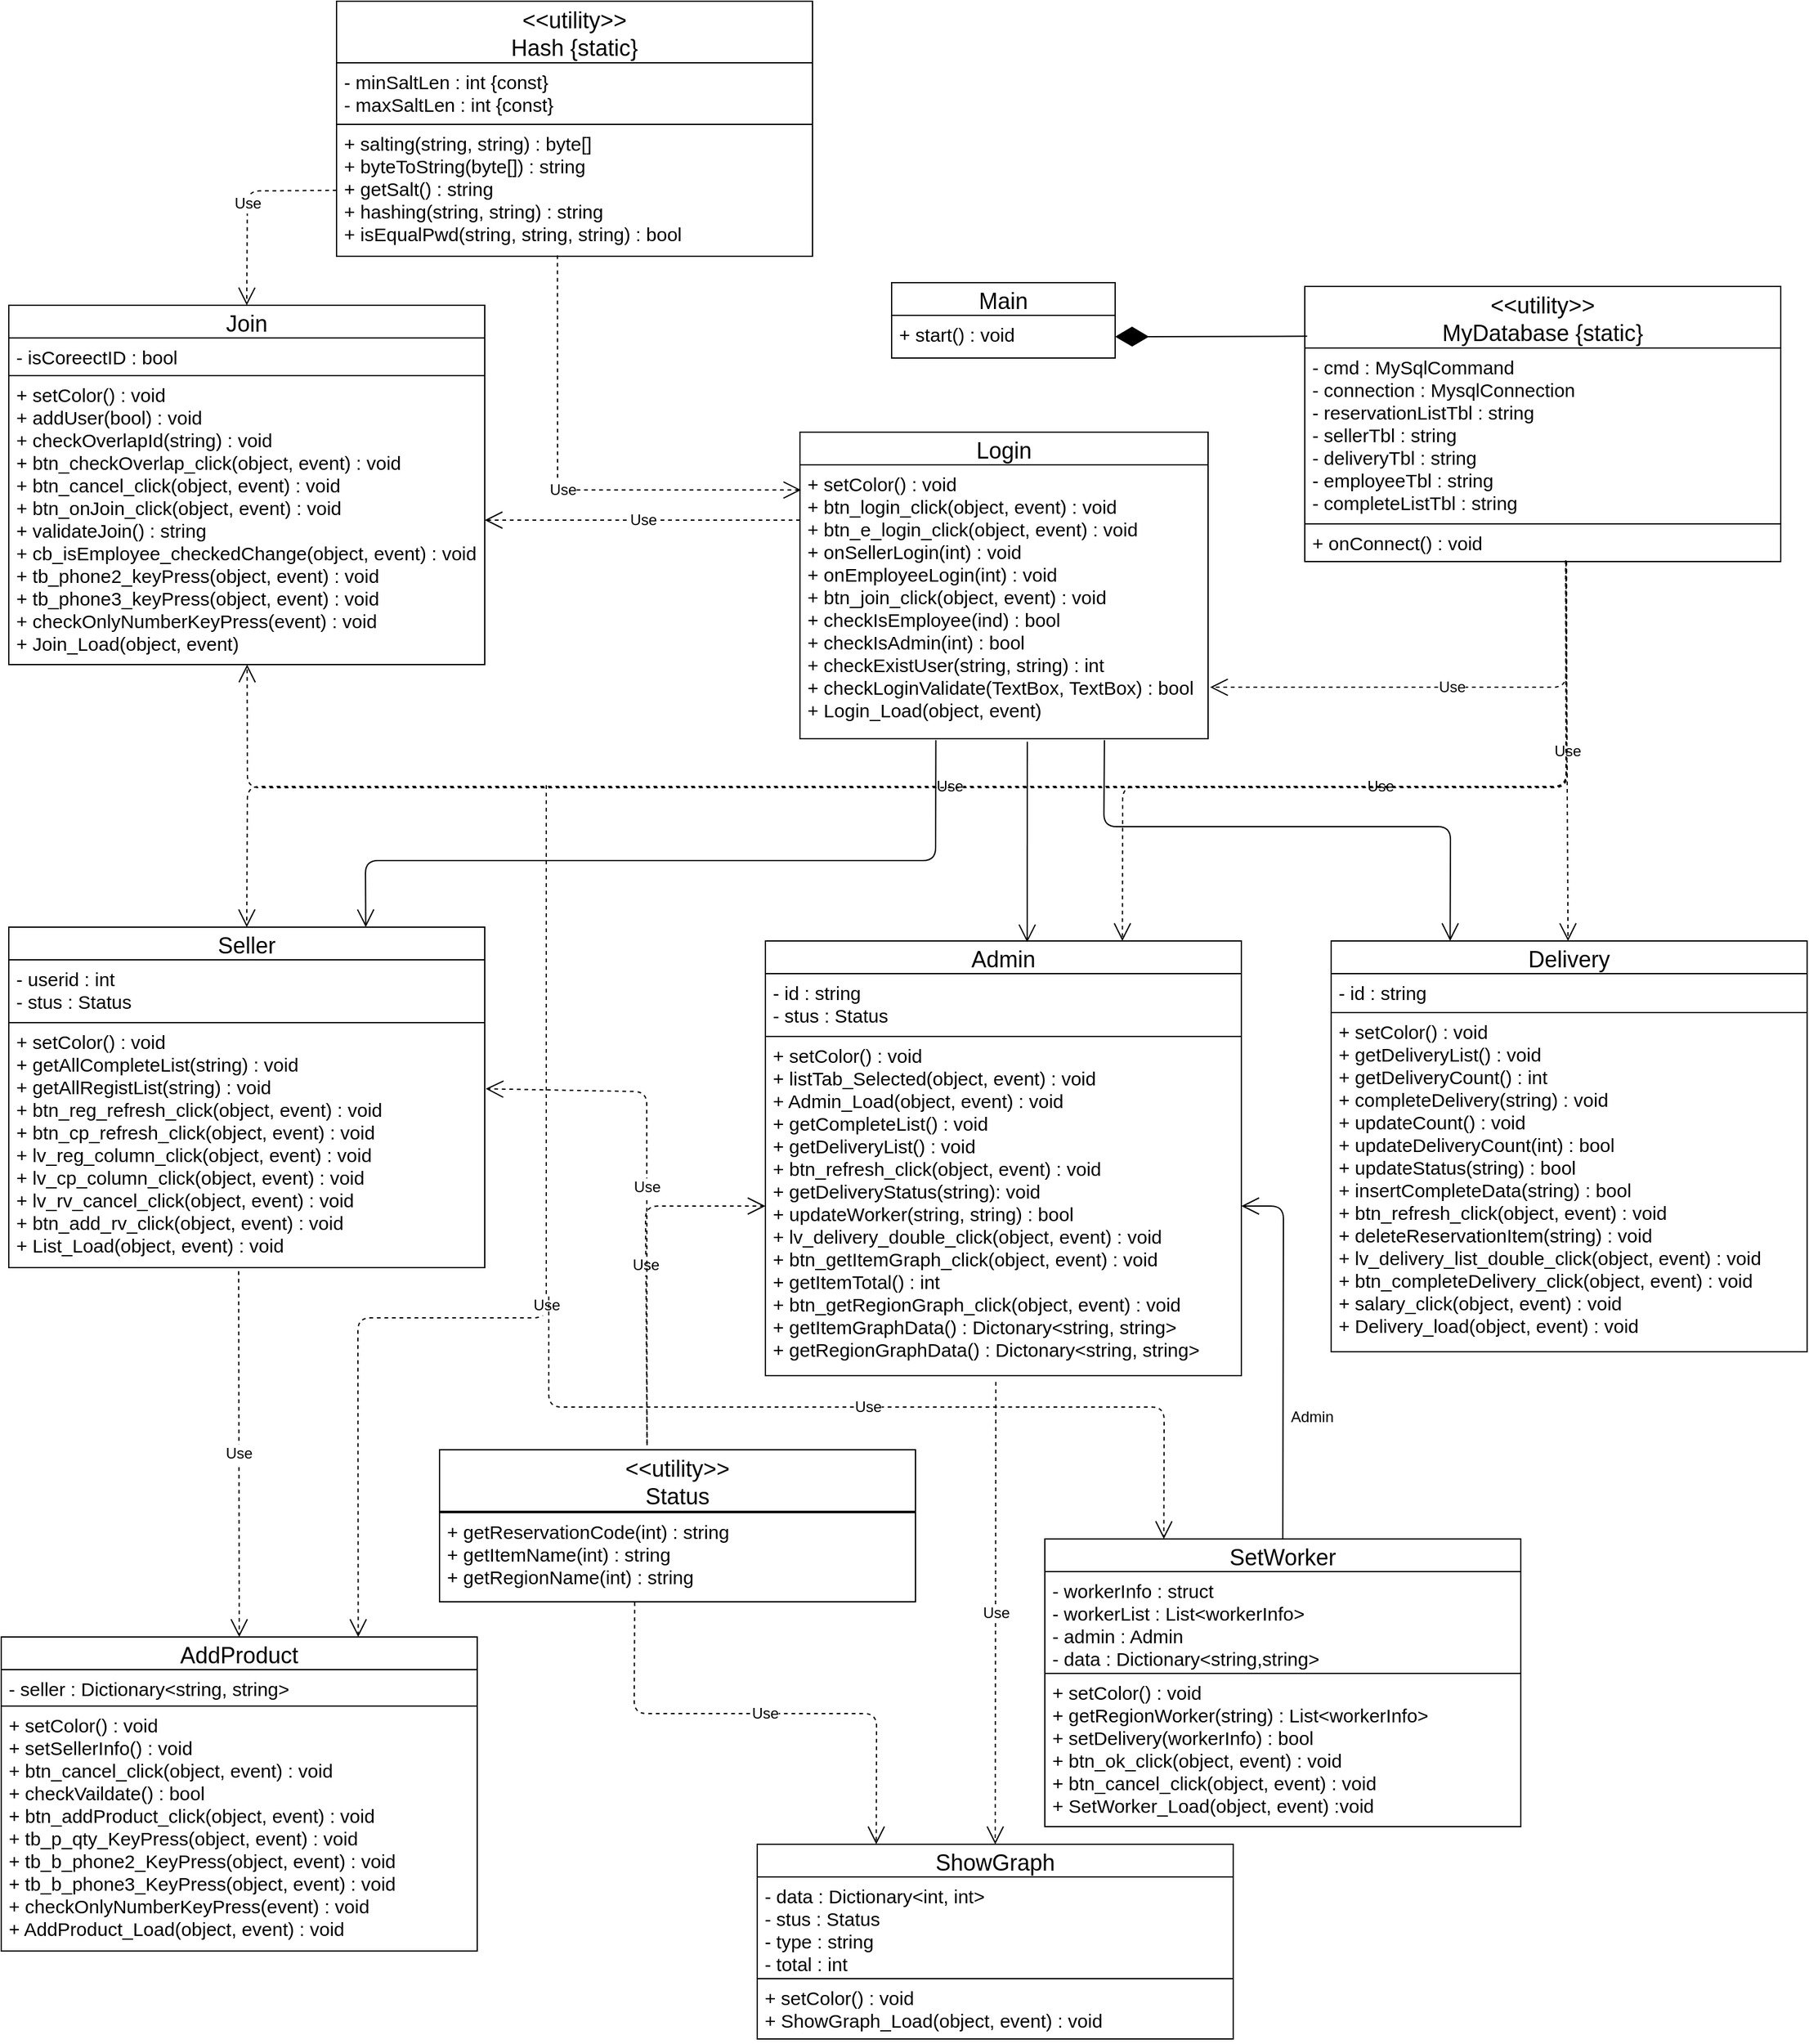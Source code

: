 <mxfile version="14.4.8" type="github"><diagram id="oSv4Y92BBNnoPvyLPGs2" name="Page-1"><mxGraphModel dx="2703" dy="3929" grid="0" gridSize="10" guides="1" tooltips="1" connect="1" arrows="1" fold="1" page="1" pageScale="1" pageWidth="827" pageHeight="1169" math="0" shadow="0"><root><mxCell id="0"/><mxCell id="1" parent="0"/><mxCell id="5RVhHK1BcyktXu9WH8TN-3" value="Main" style="swimlane;fontStyle=0;childLayout=stackLayout;horizontal=1;startSize=26;fillColor=none;horizontalStack=0;resizeParent=1;resizeParentMax=0;resizeLast=0;collapsible=1;marginBottom=0;fontSize=18;" vertex="1" parent="1"><mxGeometry x="1151" y="-1148" width="178" height="60" as="geometry"/></mxCell><mxCell id="5RVhHK1BcyktXu9WH8TN-5" value="+ start() : void" style="text;strokeColor=none;fillColor=none;align=left;verticalAlign=top;spacingLeft=4;spacingRight=4;overflow=hidden;rotatable=0;points=[[0,0.5],[1,0.5]];portConstraint=eastwest;fontSize=15;" vertex="1" parent="5RVhHK1BcyktXu9WH8TN-3"><mxGeometry y="26" width="178" height="34" as="geometry"/></mxCell><mxCell id="5RVhHK1BcyktXu9WH8TN-8" value="Login" style="swimlane;fontStyle=0;childLayout=stackLayout;horizontal=1;startSize=26;fillColor=none;horizontalStack=0;resizeParent=1;resizeParentMax=0;resizeLast=0;collapsible=1;marginBottom=0;fontSize=18;" vertex="1" parent="1"><mxGeometry x="1078" y="-1029" width="325" height="244" as="geometry"/></mxCell><mxCell id="5RVhHK1BcyktXu9WH8TN-9" value="+ setColor() : void&#10;+ btn_login_click(object, event) : void&#10;+ btn_e_login_click(object, event) : void&#10;+ onSellerLogin(int) : void&#10;+ onEmployeeLogin(int) : void&#10;+ btn_join_click(object, event) : void&#10;+ checkIsEmployee(ind) : bool&#10;+ checkIsAdmin(int) : bool&#10;+ checkExistUser(string, string) : int&#10;+ checkLoginValidate(TextBox, TextBox) : bool&#10;+ Login_Load(object, event)" style="text;strokeColor=none;fillColor=none;align=left;verticalAlign=top;spacingLeft=4;spacingRight=4;overflow=hidden;rotatable=0;points=[[0,0.5],[1,0.5]];portConstraint=eastwest;fontSize=15;" vertex="1" parent="5RVhHK1BcyktXu9WH8TN-8"><mxGeometry y="26" width="325" height="218" as="geometry"/></mxCell><mxCell id="5RVhHK1BcyktXu9WH8TN-11" value="Join" style="swimlane;fontStyle=0;childLayout=stackLayout;horizontal=1;startSize=26;fillColor=none;horizontalStack=0;resizeParent=1;resizeParentMax=0;resizeLast=0;collapsible=1;marginBottom=0;fontSize=18;" vertex="1" parent="1"><mxGeometry x="448" y="-1130" width="379" height="286" as="geometry"/></mxCell><mxCell id="5RVhHK1BcyktXu9WH8TN-12" value="- isCoreectID : bool" style="text;fillColor=none;align=left;verticalAlign=top;spacingLeft=4;spacingRight=4;overflow=hidden;rotatable=0;points=[[0,0.5],[1,0.5]];portConstraint=eastwest;fontSize=15;strokeWidth=1;perimeterSpacing=0;rounded=0;strokeColor=#000000;" vertex="1" parent="5RVhHK1BcyktXu9WH8TN-11"><mxGeometry y="26" width="379" height="30" as="geometry"/></mxCell><mxCell id="5RVhHK1BcyktXu9WH8TN-13" value="+ setColor() : void&#10;+ addUser(bool) : void&#10;+ checkOverlapId(string) : void&#10;+ btn_checkOverlap_click(object, event) : void&#10;+ btn_cancel_click(object, event) : void&#10;+ btn_onJoin_click(object, event) : void&#10;+ validateJoin() : string&#10;+ cb_isEmployee_checkedChange(object, event) : void&#10;+ tb_phone2_keyPress(object, event) : void&#10;+ tb_phone3_keyPress(object, event) : void&#10;+ checkOnlyNumberKeyPress(event) : void&#10;+ Join_Load(object, event)" style="text;strokeColor=none;fillColor=none;align=left;verticalAlign=top;spacingLeft=4;spacingRight=4;overflow=hidden;rotatable=0;points=[[0,0.5],[1,0.5]];portConstraint=eastwest;fontSize=15;" vertex="1" parent="5RVhHK1BcyktXu9WH8TN-11"><mxGeometry y="56" width="379" height="230" as="geometry"/></mxCell><mxCell id="5RVhHK1BcyktXu9WH8TN-17" value="Seller" style="swimlane;fontStyle=0;childLayout=stackLayout;horizontal=1;startSize=26;fillColor=none;horizontalStack=0;resizeParent=1;resizeParentMax=0;resizeLast=0;collapsible=1;marginBottom=0;fontSize=18;" vertex="1" parent="1"><mxGeometry x="448" y="-635" width="379" height="271" as="geometry"/></mxCell><mxCell id="5RVhHK1BcyktXu9WH8TN-18" value="- userid : int&#10;- stus : Status" style="text;fillColor=none;align=left;verticalAlign=top;spacingLeft=4;spacingRight=4;overflow=hidden;rotatable=0;points=[[0,0.5],[1,0.5]];portConstraint=eastwest;fontSize=15;strokeWidth=1;perimeterSpacing=0;rounded=0;strokeColor=#000000;" vertex="1" parent="5RVhHK1BcyktXu9WH8TN-17"><mxGeometry y="26" width="379" height="50" as="geometry"/></mxCell><mxCell id="5RVhHK1BcyktXu9WH8TN-22" value="+ setColor() : void&#10;+ getAllCompleteList(string) : void&#10;+ getAllRegistList(string) : void&#10;+ btn_reg_refresh_click(object, event) : void&#10;+ btn_cp_refresh_click(object, event) : void&#10;+ lv_reg_column_click(object, event) : void&#10;+ lv_cp_column_click(object, event) : void&#10;+ lv_rv_cancel_click(object, event) : void&#10;+ btn_add_rv_click(object, event) : void&#10;+ List_Load(object, event) : void" style="text;fillColor=none;align=left;verticalAlign=top;spacingLeft=4;spacingRight=4;overflow=hidden;rotatable=0;points=[[0,0.5],[1,0.5]];portConstraint=eastwest;fontSize=15;strokeWidth=1;perimeterSpacing=0;rounded=0;strokeColor=#000000;" vertex="1" parent="5RVhHK1BcyktXu9WH8TN-17"><mxGeometry y="76" width="379" height="195" as="geometry"/></mxCell><mxCell id="5RVhHK1BcyktXu9WH8TN-23" value="AddProduct" style="swimlane;fontStyle=0;childLayout=stackLayout;horizontal=1;startSize=26;fillColor=none;horizontalStack=0;resizeParent=1;resizeParentMax=0;resizeLast=0;collapsible=1;marginBottom=0;fontSize=18;" vertex="1" parent="1"><mxGeometry x="442" y="-70" width="379" height="250" as="geometry"/></mxCell><mxCell id="5RVhHK1BcyktXu9WH8TN-24" value="- seller : Dictionary&lt;string, string&gt;" style="text;fillColor=none;align=left;verticalAlign=top;spacingLeft=4;spacingRight=4;overflow=hidden;rotatable=0;points=[[0,0.5],[1,0.5]];portConstraint=eastwest;fontSize=15;strokeWidth=1;perimeterSpacing=0;rounded=0;strokeColor=#000000;" vertex="1" parent="5RVhHK1BcyktXu9WH8TN-23"><mxGeometry y="26" width="379" height="29" as="geometry"/></mxCell><mxCell id="5RVhHK1BcyktXu9WH8TN-25" value="+ setColor() : void&#10;+ setSellerInfo() : void&#10;+ btn_cancel_click(object, event) : void&#10;+ checkVaildate() : bool&#10;+ btn_addProduct_click(object, event) : void&#10;+ tb_p_qty_KeyPress(object, event) : void&#10;+ tb_b_phone2_KeyPress(object, event) : void&#10;+ tb_b_phone3_KeyPress(object, event) : void&#10;+ checkOnlyNumberKeyPress(event) : void&#10;+ AddProduct_Load(object, event) : void" style="text;fillColor=none;align=left;verticalAlign=top;spacingLeft=4;spacingRight=4;overflow=hidden;rotatable=0;points=[[0,0.5],[1,0.5]];portConstraint=eastwest;fontSize=15;strokeWidth=1;perimeterSpacing=0;rounded=0;strokeColor=#000000;" vertex="1" parent="5RVhHK1BcyktXu9WH8TN-23"><mxGeometry y="55" width="379" height="195" as="geometry"/></mxCell><mxCell id="5RVhHK1BcyktXu9WH8TN-26" value="Admin" style="swimlane;fontStyle=0;childLayout=stackLayout;horizontal=1;startSize=26;fillColor=none;horizontalStack=0;resizeParent=1;resizeParentMax=0;resizeLast=0;collapsible=1;marginBottom=0;fontSize=18;" vertex="1" parent="1"><mxGeometry x="1050.5" y="-624" width="379" height="346" as="geometry"/></mxCell><mxCell id="5RVhHK1BcyktXu9WH8TN-27" value="- id : string&#10;- stus : Status" style="text;fillColor=none;align=left;verticalAlign=top;spacingLeft=4;spacingRight=4;overflow=hidden;rotatable=0;points=[[0,0.5],[1,0.5]];portConstraint=eastwest;fontSize=15;strokeWidth=1;perimeterSpacing=0;rounded=0;strokeColor=#000000;" vertex="1" parent="5RVhHK1BcyktXu9WH8TN-26"><mxGeometry y="26" width="379" height="50" as="geometry"/></mxCell><mxCell id="5RVhHK1BcyktXu9WH8TN-28" value="+ setColor() : void&#10;+ listTab_Selected(object, event) : void&#10;+ Admin_Load(object, event) : void&#10;+ getCompleteList() : void&#10;+ getDeliveryList() : void&#10;+ btn_refresh_click(object, event) : void&#10;+ getDeliveryStatus(string): void&#10;+ updateWorker(string, string) : bool&#10;+ lv_delivery_double_click(object, event) : void&#10;+ btn_getItemGraph_click(object, event) : void&#10;+ getItemTotal() : int&#10;+ btn_getRegionGraph_click(object, event) : void&#10;+ getItemGraphData() : Dictonary&lt;string, string&gt;&#10;+ getRegionGraphData() : Dictonary&lt;string, string&gt;" style="text;fillColor=none;align=left;verticalAlign=top;spacingLeft=4;spacingRight=4;overflow=hidden;rotatable=0;points=[[0,0.5],[1,0.5]];portConstraint=eastwest;fontSize=15;strokeWidth=1;perimeterSpacing=0;rounded=0;strokeColor=#000000;" vertex="1" parent="5RVhHK1BcyktXu9WH8TN-26"><mxGeometry y="76" width="379" height="270" as="geometry"/></mxCell><mxCell id="5RVhHK1BcyktXu9WH8TN-29" value="Delivery" style="swimlane;fontStyle=0;childLayout=stackLayout;horizontal=1;startSize=26;fillColor=none;horizontalStack=0;resizeParent=1;resizeParentMax=0;resizeLast=0;collapsible=1;marginBottom=0;fontSize=18;" vertex="1" parent="1"><mxGeometry x="1501" y="-624" width="379" height="327" as="geometry"/></mxCell><mxCell id="5RVhHK1BcyktXu9WH8TN-30" value="- id : string" style="text;fillColor=none;align=left;verticalAlign=top;spacingLeft=4;spacingRight=4;overflow=hidden;rotatable=0;points=[[0,0.5],[1,0.5]];portConstraint=eastwest;fontSize=15;strokeWidth=1;perimeterSpacing=0;rounded=0;strokeColor=#000000;" vertex="1" parent="5RVhHK1BcyktXu9WH8TN-29"><mxGeometry y="26" width="379" height="31" as="geometry"/></mxCell><mxCell id="5RVhHK1BcyktXu9WH8TN-31" value="+ setColor() : void&#10;+ getDeliveryList() : void&#10;+ getDeliveryCount() : int&#10;+ completeDelivery(string) : void&#10;+ updateCount() : void&#10;+ updateDeliveryCount(int) : bool&#10;+ updateStatus(string) : bool&#10;+ insertCompleteData(string) : bool&#10;+ btn_refresh_click(object, event) : void&#10;+ deleteReservationItem(string) : void&#10;+ lv_delivery_list_double_click(object, event) : void&#10;+ btn_completeDelivery_click(object, event) : void&#10;+ salary_click(object, event) : void&#10;+ Delivery_load(object, event) : void" style="text;fillColor=none;align=left;verticalAlign=top;spacingLeft=4;spacingRight=4;overflow=hidden;rotatable=0;points=[[0,0.5],[1,0.5]];portConstraint=eastwest;fontSize=15;strokeWidth=1;perimeterSpacing=0;rounded=0;strokeColor=#000000;" vertex="1" parent="5RVhHK1BcyktXu9WH8TN-29"><mxGeometry y="57" width="379" height="270" as="geometry"/></mxCell><mxCell id="5RVhHK1BcyktXu9WH8TN-32" value="SetWorker" style="swimlane;fontStyle=0;childLayout=stackLayout;horizontal=1;startSize=26;fillColor=none;horizontalStack=0;resizeParent=1;resizeParentMax=0;resizeLast=0;collapsible=1;marginBottom=0;fontSize=18;" vertex="1" parent="1"><mxGeometry x="1273" y="-148" width="379" height="229" as="geometry"/></mxCell><mxCell id="5RVhHK1BcyktXu9WH8TN-33" value="- workerInfo : struct&#10;- workerList : List&lt;workerInfo&gt;&#10;- admin : Admin&#10;- data : Dictionary&lt;string,string&gt;&#10;" style="text;fillColor=none;align=left;verticalAlign=top;spacingLeft=4;spacingRight=4;overflow=hidden;rotatable=0;points=[[0,0.5],[1,0.5]];portConstraint=eastwest;fontSize=15;strokeWidth=1;perimeterSpacing=0;rounded=0;strokeColor=#000000;" vertex="1" parent="5RVhHK1BcyktXu9WH8TN-32"><mxGeometry y="26" width="379" height="81" as="geometry"/></mxCell><mxCell id="5RVhHK1BcyktXu9WH8TN-34" value="+ setColor() : void&#10;+ getRegionWorker(string) : List&lt;workerInfo&gt;&#10;+ setDelivery(workerInfo) : bool&#10;+ btn_ok_click(object, event) : void&#10;+ btn_cancel_click(object, event) : void&#10;+ SetWorker_Load(object, event) :void" style="text;fillColor=none;align=left;verticalAlign=top;spacingLeft=4;spacingRight=4;overflow=hidden;rotatable=0;points=[[0,0.5],[1,0.5]];portConstraint=eastwest;fontSize=15;strokeWidth=1;perimeterSpacing=0;rounded=0;strokeColor=#000000;" vertex="1" parent="5RVhHK1BcyktXu9WH8TN-32"><mxGeometry y="107" width="379" height="122" as="geometry"/></mxCell><mxCell id="5RVhHK1BcyktXu9WH8TN-35" value="ShowGraph" style="swimlane;fontStyle=0;childLayout=stackLayout;horizontal=1;startSize=26;fillColor=none;horizontalStack=0;resizeParent=1;resizeParentMax=0;resizeLast=0;collapsible=1;marginBottom=0;fontSize=18;" vertex="1" parent="1"><mxGeometry x="1044" y="95" width="379" height="155" as="geometry"/></mxCell><mxCell id="5RVhHK1BcyktXu9WH8TN-36" value="- data : Dictionary&lt;int, int&gt;&#10;- stus : Status&#10;- type : string&#10;- total : int" style="text;fillColor=none;align=left;verticalAlign=top;spacingLeft=4;spacingRight=4;overflow=hidden;rotatable=0;points=[[0,0.5],[1,0.5]];portConstraint=eastwest;fontSize=15;strokeWidth=1;perimeterSpacing=0;rounded=0;strokeColor=#000000;" vertex="1" parent="5RVhHK1BcyktXu9WH8TN-35"><mxGeometry y="26" width="379" height="81" as="geometry"/></mxCell><mxCell id="5RVhHK1BcyktXu9WH8TN-37" value="+ setColor() : void&#10;+ ShowGraph_Load(object, event) : void" style="text;fillColor=none;align=left;verticalAlign=top;spacingLeft=4;spacingRight=4;overflow=hidden;rotatable=0;points=[[0,0.5],[1,0.5]];portConstraint=eastwest;fontSize=15;strokeWidth=1;perimeterSpacing=0;rounded=0;strokeColor=#000000;" vertex="1" parent="5RVhHK1BcyktXu9WH8TN-35"><mxGeometry y="107" width="379" height="48" as="geometry"/></mxCell><mxCell id="5RVhHK1BcyktXu9WH8TN-38" value="&lt;&lt;utility&gt;&gt;&#10;Hash {static}" style="swimlane;fontStyle=0;childLayout=stackLayout;horizontal=1;startSize=49;fillColor=none;horizontalStack=0;resizeParent=1;resizeParentMax=0;resizeLast=0;collapsible=1;marginBottom=0;fontSize=18;" vertex="1" parent="1"><mxGeometry x="709" y="-1372" width="379" height="203" as="geometry"/></mxCell><mxCell id="5RVhHK1BcyktXu9WH8TN-39" value="- minSaltLen : int {const}&#10;- maxSaltLen : int {const}&#10;" style="text;fillColor=none;align=left;verticalAlign=top;spacingLeft=4;spacingRight=4;overflow=hidden;rotatable=0;points=[[0,0.5],[1,0.5]];portConstraint=eastwest;fontSize=15;strokeWidth=1;perimeterSpacing=0;rounded=0;strokeColor=#000000;" vertex="1" parent="5RVhHK1BcyktXu9WH8TN-38"><mxGeometry y="49" width="379" height="49" as="geometry"/></mxCell><mxCell id="5RVhHK1BcyktXu9WH8TN-40" value="+ salting(string, string) : byte[]&#10;+ byteToString(byte[]) : string&#10;+ getSalt() : string&#10;+ hashing(string, string) : string&#10;+ isEqualPwd(string, string, string) : bool" style="text;fillColor=none;align=left;verticalAlign=top;spacingLeft=4;spacingRight=4;overflow=hidden;rotatable=0;points=[[0,0.5],[1,0.5]];portConstraint=eastwest;fontSize=15;strokeWidth=1;perimeterSpacing=0;rounded=0;strokeColor=#000000;" vertex="1" parent="5RVhHK1BcyktXu9WH8TN-38"><mxGeometry y="98" width="379" height="105" as="geometry"/></mxCell><mxCell id="5RVhHK1BcyktXu9WH8TN-41" value="&lt;&lt;utility&gt;&gt;&#10;MyDatabase {static}" style="swimlane;fontStyle=0;childLayout=stackLayout;horizontal=1;startSize=49;fillColor=none;horizontalStack=0;resizeParent=1;resizeParentMax=0;resizeLast=0;collapsible=1;marginBottom=0;fontSize=18;" vertex="1" parent="1"><mxGeometry x="1480" y="-1145" width="379" height="219" as="geometry"/></mxCell><mxCell id="5RVhHK1BcyktXu9WH8TN-42" value="- cmd : MySqlCommand&#10;- connection : MysqlConnection&#10;- reservationListTbl : string&#10;- sellerTbl : string&#10;- deliveryTbl : string&#10;- employeeTbl : string&#10;- completeListTbl : string" style="text;fillColor=none;align=left;verticalAlign=top;spacingLeft=4;spacingRight=4;overflow=hidden;rotatable=0;points=[[0,0.5],[1,0.5]];portConstraint=eastwest;fontSize=15;strokeWidth=1;perimeterSpacing=0;rounded=0;strokeColor=#000000;" vertex="1" parent="5RVhHK1BcyktXu9WH8TN-41"><mxGeometry y="49" width="379" height="140" as="geometry"/></mxCell><mxCell id="5RVhHK1BcyktXu9WH8TN-43" value="+ onConnect() : void" style="text;fillColor=none;align=left;verticalAlign=top;spacingLeft=4;spacingRight=4;overflow=hidden;rotatable=0;points=[[0,0.5],[1,0.5]];portConstraint=eastwest;fontSize=15;strokeWidth=1;perimeterSpacing=0;rounded=0;strokeColor=#000000;" vertex="1" parent="5RVhHK1BcyktXu9WH8TN-41"><mxGeometry y="189" width="379" height="30" as="geometry"/></mxCell><mxCell id="5RVhHK1BcyktXu9WH8TN-44" value="&lt;&lt;utility&gt;&gt;&#10;Status" style="swimlane;fontStyle=0;childLayout=stackLayout;horizontal=1;startSize=49;fillColor=none;horizontalStack=0;resizeParent=1;resizeParentMax=0;resizeLast=0;collapsible=1;marginBottom=0;fontSize=18;" vertex="1" parent="1"><mxGeometry x="791" y="-219" width="379" height="121" as="geometry"/></mxCell><mxCell id="5RVhHK1BcyktXu9WH8TN-45" value="" style="text;fillColor=none;align=left;verticalAlign=top;spacingLeft=4;spacingRight=4;overflow=hidden;rotatable=0;points=[[0,0.5],[1,0.5]];portConstraint=eastwest;fontSize=15;strokeWidth=1;perimeterSpacing=0;rounded=0;strokeColor=#000000;" vertex="1" parent="5RVhHK1BcyktXu9WH8TN-44"><mxGeometry y="49" width="379" height="1" as="geometry"/></mxCell><mxCell id="5RVhHK1BcyktXu9WH8TN-46" value="+ getReservationCode(int) : string&#10;+ getItemName(int) : string&#10;+ getRegionName(int) : string&#10;" style="text;fillColor=none;align=left;verticalAlign=top;spacingLeft=4;spacingRight=4;overflow=hidden;rotatable=0;points=[[0,0.5],[1,0.5]];portConstraint=eastwest;fontSize=15;strokeWidth=1;perimeterSpacing=0;rounded=0;strokeColor=#000000;" vertex="1" parent="5RVhHK1BcyktXu9WH8TN-44"><mxGeometry y="50" width="379" height="71" as="geometry"/></mxCell><mxCell id="5RVhHK1BcyktXu9WH8TN-48" value="Use" style="endArrow=open;endSize=12;dashed=1;html=1;fontSize=12;exitX=0.483;exitY=1.015;exitDx=0;exitDy=0;exitPerimeter=0;entryX=0.5;entryY=0;entryDx=0;entryDy=0;" edge="1" parent="1" source="5RVhHK1BcyktXu9WH8TN-22" target="5RVhHK1BcyktXu9WH8TN-23"><mxGeometry width="160" relative="1" as="geometry"><mxPoint x="980" y="-657" as="sourcePoint"/><mxPoint x="1140" y="-657" as="targetPoint"/></mxGeometry></mxCell><mxCell id="5RVhHK1BcyktXu9WH8TN-49" value="Use" style="endArrow=open;endSize=12;dashed=1;html=1;fontSize=12;entryX=0.5;entryY=0;entryDx=0;entryDy=0;" edge="1" parent="1" target="5RVhHK1BcyktXu9WH8TN-35"><mxGeometry width="160" relative="1" as="geometry"><mxPoint x="1234" y="-273" as="sourcePoint"/><mxPoint x="1140" y="-377" as="targetPoint"/><Array as="points"/></mxGeometry></mxCell><mxCell id="5RVhHK1BcyktXu9WH8TN-51" value="Use" style="endArrow=open;endSize=12;dashed=1;html=1;fontSize=12;entryX=1;entryY=0.5;entryDx=0;entryDy=0;" edge="1" parent="1" target="5RVhHK1BcyktXu9WH8TN-13"><mxGeometry width="160" relative="1" as="geometry"><mxPoint x="1078" y="-959" as="sourcePoint"/><mxPoint x="1140" y="-743" as="targetPoint"/></mxGeometry></mxCell><mxCell id="5RVhHK1BcyktXu9WH8TN-53" value="" style="endArrow=open;endFill=1;endSize=12;html=1;fontSize=12;entryX=1;entryY=0.5;entryDx=0;entryDy=0;exitX=0.5;exitY=0;exitDx=0;exitDy=0;" edge="1" parent="1" source="5RVhHK1BcyktXu9WH8TN-32" target="5RVhHK1BcyktXu9WH8TN-28"><mxGeometry width="160" relative="1" as="geometry"><mxPoint x="980" y="57" as="sourcePoint"/><mxPoint x="1140" y="57" as="targetPoint"/><Array as="points"><mxPoint x="1463" y="-413"/></Array></mxGeometry></mxCell><mxCell id="5RVhHK1BcyktXu9WH8TN-54" value="Admin" style="text;html=1;strokeColor=none;fillColor=none;align=center;verticalAlign=middle;whiteSpace=wrap;rounded=0;fontSize=12;" vertex="1" parent="1"><mxGeometry x="1466" y="-255" width="40" height="20" as="geometry"/></mxCell><mxCell id="5RVhHK1BcyktXu9WH8TN-56" value="Use" style="endArrow=open;endSize=12;dashed=1;html=1;fontSize=12;exitX=0.436;exitY=-0.044;exitDx=0;exitDy=0;entryX=0;entryY=0.5;entryDx=0;entryDy=0;exitPerimeter=0;" edge="1" parent="1" source="5RVhHK1BcyktXu9WH8TN-44" target="5RVhHK1BcyktXu9WH8TN-28"><mxGeometry width="160" relative="1" as="geometry"><mxPoint x="1054" y="-496" as="sourcePoint"/><mxPoint x="1214" y="-496" as="targetPoint"/><Array as="points"><mxPoint x="955" y="-413"/></Array></mxGeometry></mxCell><mxCell id="5RVhHK1BcyktXu9WH8TN-58" value="Use" style="endArrow=open;endSize=12;dashed=1;html=1;fontSize=12;entryX=1.002;entryY=0.27;entryDx=0;entryDy=0;exitX=0.436;exitY=-0.03;exitDx=0;exitDy=0;exitPerimeter=0;entryPerimeter=0;" edge="1" parent="1" source="5RVhHK1BcyktXu9WH8TN-44" target="5RVhHK1BcyktXu9WH8TN-22"><mxGeometry width="160" relative="1" as="geometry"><mxPoint x="491" y="-740" as="sourcePoint"/><mxPoint x="1035" y="-609" as="targetPoint"/><Array as="points"><mxPoint x="956" y="-504"/></Array></mxGeometry></mxCell><mxCell id="5RVhHK1BcyktXu9WH8TN-59" value="Use" style="endArrow=open;endSize=12;dashed=1;html=1;fontSize=12;entryX=0.25;entryY=0;entryDx=0;entryDy=0;exitX=0.41;exitY=1.005;exitDx=0;exitDy=0;exitPerimeter=0;" edge="1" parent="1" source="5RVhHK1BcyktXu9WH8TN-46" target="5RVhHK1BcyktXu9WH8TN-35"><mxGeometry width="160" relative="1" as="geometry"><mxPoint x="976" y="-104" as="sourcePoint"/><mxPoint x="866" y="-143" as="targetPoint"/><Array as="points"><mxPoint x="946" y="-9"/><mxPoint x="1139" y="-9"/></Array></mxGeometry></mxCell><mxCell id="5RVhHK1BcyktXu9WH8TN-60" value="Use" style="endArrow=open;endSize=12;dashed=1;html=1;fontSize=12;exitX=0;exitY=0.5;exitDx=0;exitDy=0;entryX=0.5;entryY=0;entryDx=0;entryDy=0;" edge="1" parent="1" source="5RVhHK1BcyktXu9WH8TN-40" target="5RVhHK1BcyktXu9WH8TN-11"><mxGeometry width="160" relative="1" as="geometry"><mxPoint x="876" y="-1025" as="sourcePoint"/><mxPoint x="1036" y="-1025" as="targetPoint"/><Array as="points"><mxPoint x="638" y="-1221"/></Array></mxGeometry></mxCell><mxCell id="5RVhHK1BcyktXu9WH8TN-61" value="Use" style="endArrow=open;endSize=12;dashed=1;html=1;fontSize=12;exitX=0.464;exitY=0.993;exitDx=0;exitDy=0;exitPerimeter=0;entryX=0.003;entryY=0.092;entryDx=0;entryDy=0;entryPerimeter=0;" edge="1" parent="1" source="5RVhHK1BcyktXu9WH8TN-40" target="5RVhHK1BcyktXu9WH8TN-9"><mxGeometry width="160" relative="1" as="geometry"><mxPoint x="876" y="-1025" as="sourcePoint"/><mxPoint x="1036" y="-1025" as="targetPoint"/><Array as="points"><mxPoint x="885" y="-983"/></Array></mxGeometry></mxCell><mxCell id="5RVhHK1BcyktXu9WH8TN-63" value="" style="endArrow=diamondThin;endFill=1;endSize=24;html=1;fontSize=12;entryX=1;entryY=0.5;entryDx=0;entryDy=0;exitX=0.005;exitY=0.181;exitDx=0;exitDy=0;exitPerimeter=0;" edge="1" parent="1" source="5RVhHK1BcyktXu9WH8TN-41" target="5RVhHK1BcyktXu9WH8TN-5"><mxGeometry width="160" relative="1" as="geometry"><mxPoint x="1373" y="-1065" as="sourcePoint"/><mxPoint x="1512" y="-1005" as="targetPoint"/></mxGeometry></mxCell><mxCell id="5RVhHK1BcyktXu9WH8TN-64" value="" style="endArrow=open;endFill=1;endSize=12;html=1;fontSize=12;exitX=0.333;exitY=1.005;exitDx=0;exitDy=0;exitPerimeter=0;entryX=0.75;entryY=0;entryDx=0;entryDy=0;" edge="1" parent="1" source="5RVhHK1BcyktXu9WH8TN-9" target="5RVhHK1BcyktXu9WH8TN-17"><mxGeometry width="160" relative="1" as="geometry"><mxPoint x="1059" y="-568" as="sourcePoint"/><mxPoint x="1219" y="-568" as="targetPoint"/><Array as="points"><mxPoint x="1186" y="-688"/><mxPoint x="732" y="-688"/></Array></mxGeometry></mxCell><mxCell id="5RVhHK1BcyktXu9WH8TN-65" value="" style="endArrow=open;endFill=1;endSize=12;html=1;fontSize=12;exitX=0.557;exitY=1.011;exitDx=0;exitDy=0;exitPerimeter=0;entryX=0.55;entryY=0.003;entryDx=0;entryDy=0;entryPerimeter=0;" edge="1" parent="1" source="5RVhHK1BcyktXu9WH8TN-9" target="5RVhHK1BcyktXu9WH8TN-26"><mxGeometry width="160" relative="1" as="geometry"><mxPoint x="1059" y="-568" as="sourcePoint"/><mxPoint x="1219" y="-568" as="targetPoint"/></mxGeometry></mxCell><mxCell id="5RVhHK1BcyktXu9WH8TN-66" value="" style="endArrow=open;endFill=1;endSize=12;html=1;fontSize=12;exitX=0.746;exitY=1.005;exitDx=0;exitDy=0;exitPerimeter=0;entryX=0.25;entryY=0;entryDx=0;entryDy=0;" edge="1" parent="1" source="5RVhHK1BcyktXu9WH8TN-9" target="5RVhHK1BcyktXu9WH8TN-29"><mxGeometry width="160" relative="1" as="geometry"><mxPoint x="1059" y="-568" as="sourcePoint"/><mxPoint x="1219" y="-568" as="targetPoint"/><Array as="points"><mxPoint x="1320" y="-715"/><mxPoint x="1596" y="-715"/></Array></mxGeometry></mxCell><mxCell id="5RVhHK1BcyktXu9WH8TN-69" value="Use" style="endArrow=open;endSize=12;dashed=1;html=1;fontSize=12;" edge="1" parent="1" target="5RVhHK1BcyktXu9WH8TN-29"><mxGeometry width="160" relative="1" as="geometry"><mxPoint x="1688" y="-925" as="sourcePoint"/><mxPoint x="1329" y="-755" as="targetPoint"/></mxGeometry></mxCell><mxCell id="5RVhHK1BcyktXu9WH8TN-70" value="Use" style="endArrow=open;endSize=12;dashed=1;html=1;fontSize=12;exitX=0.548;exitY=0.971;exitDx=0;exitDy=0;exitPerimeter=0;entryX=0.75;entryY=0;entryDx=0;entryDy=0;" edge="1" parent="1" source="5RVhHK1BcyktXu9WH8TN-43" target="5RVhHK1BcyktXu9WH8TN-26"><mxGeometry width="160" relative="1" as="geometry"><mxPoint x="1169" y="-755" as="sourcePoint"/><mxPoint x="1285" y="-627" as="targetPoint"/><Array as="points"><mxPoint x="1688" y="-747"/><mxPoint x="1335" y="-747"/></Array></mxGeometry></mxCell><mxCell id="5RVhHK1BcyktXu9WH8TN-72" value="Use" style="endArrow=open;endSize=12;dashed=1;html=1;fontSize=12;exitX=0.549;exitY=1;exitDx=0;exitDy=0;exitPerimeter=0;entryX=1.005;entryY=0.812;entryDx=0;entryDy=0;entryPerimeter=0;" edge="1" parent="1" source="5RVhHK1BcyktXu9WH8TN-43" target="5RVhHK1BcyktXu9WH8TN-9"><mxGeometry width="160" relative="1" as="geometry"><mxPoint x="1278" y="-658" as="sourcePoint"/><mxPoint x="1438" y="-658" as="targetPoint"/><Array as="points"><mxPoint x="1688" y="-826"/></Array></mxGeometry></mxCell><mxCell id="5RVhHK1BcyktXu9WH8TN-76" value="Use" style="endArrow=open;endSize=12;dashed=1;html=1;fontSize=12;exitX=0.548;exitY=0.971;exitDx=0;exitDy=0;exitPerimeter=0;entryX=0.5;entryY=0;entryDx=0;entryDy=0;" edge="1" parent="1" target="5RVhHK1BcyktXu9WH8TN-17"><mxGeometry width="160" relative="1" as="geometry"><mxPoint x="1687.942" y="-926.87" as="sourcePoint"/><mxPoint x="556" y="-754" as="targetPoint"/><Array as="points"><mxPoint x="1688.25" y="-747"/><mxPoint x="1335.25" y="-747"/><mxPoint x="638" y="-747"/></Array></mxGeometry></mxCell><mxCell id="5RVhHK1BcyktXu9WH8TN-77" value="" style="endArrow=open;endSize=12;dashed=1;html=1;fontSize=12;exitX=0.548;exitY=0.971;exitDx=0;exitDy=0;exitPerimeter=0;" edge="1" parent="1" target="5RVhHK1BcyktXu9WH8TN-13"><mxGeometry width="160" relative="1" as="geometry"><mxPoint x="1688.442" y="-926.0" as="sourcePoint"/><mxPoint x="580.0" y="-632.13" as="targetPoint"/><Array as="points"><mxPoint x="1688.75" y="-746.13"/><mxPoint x="1335.75" y="-746.13"/><mxPoint x="638" y="-746"/></Array></mxGeometry></mxCell><mxCell id="5RVhHK1BcyktXu9WH8TN-82" value="Use" style="endArrow=open;endSize=12;dashed=1;html=1;fontSize=12;entryX=0.75;entryY=0;entryDx=0;entryDy=0;" edge="1" parent="1" target="5RVhHK1BcyktXu9WH8TN-23"><mxGeometry width="160" relative="1" as="geometry"><mxPoint x="876" y="-748" as="sourcePoint"/><mxPoint x="1145" y="-602" as="targetPoint"/><Array as="points"><mxPoint x="876" y="-324"/><mxPoint x="726" y="-324"/></Array></mxGeometry></mxCell><mxCell id="5RVhHK1BcyktXu9WH8TN-83" value="Use" style="endArrow=open;endSize=12;dashed=1;html=1;fontSize=12;entryX=0.25;entryY=0;entryDx=0;entryDy=0;" edge="1" parent="1" target="5RVhHK1BcyktXu9WH8TN-32"><mxGeometry width="160" relative="1" as="geometry"><mxPoint x="878" y="-341" as="sourcePoint"/><mxPoint x="1373" y="-159" as="targetPoint"/><Array as="points"><mxPoint x="878" y="-253"/><mxPoint x="1368" y="-253"/></Array></mxGeometry></mxCell></root></mxGraphModel></diagram></mxfile>